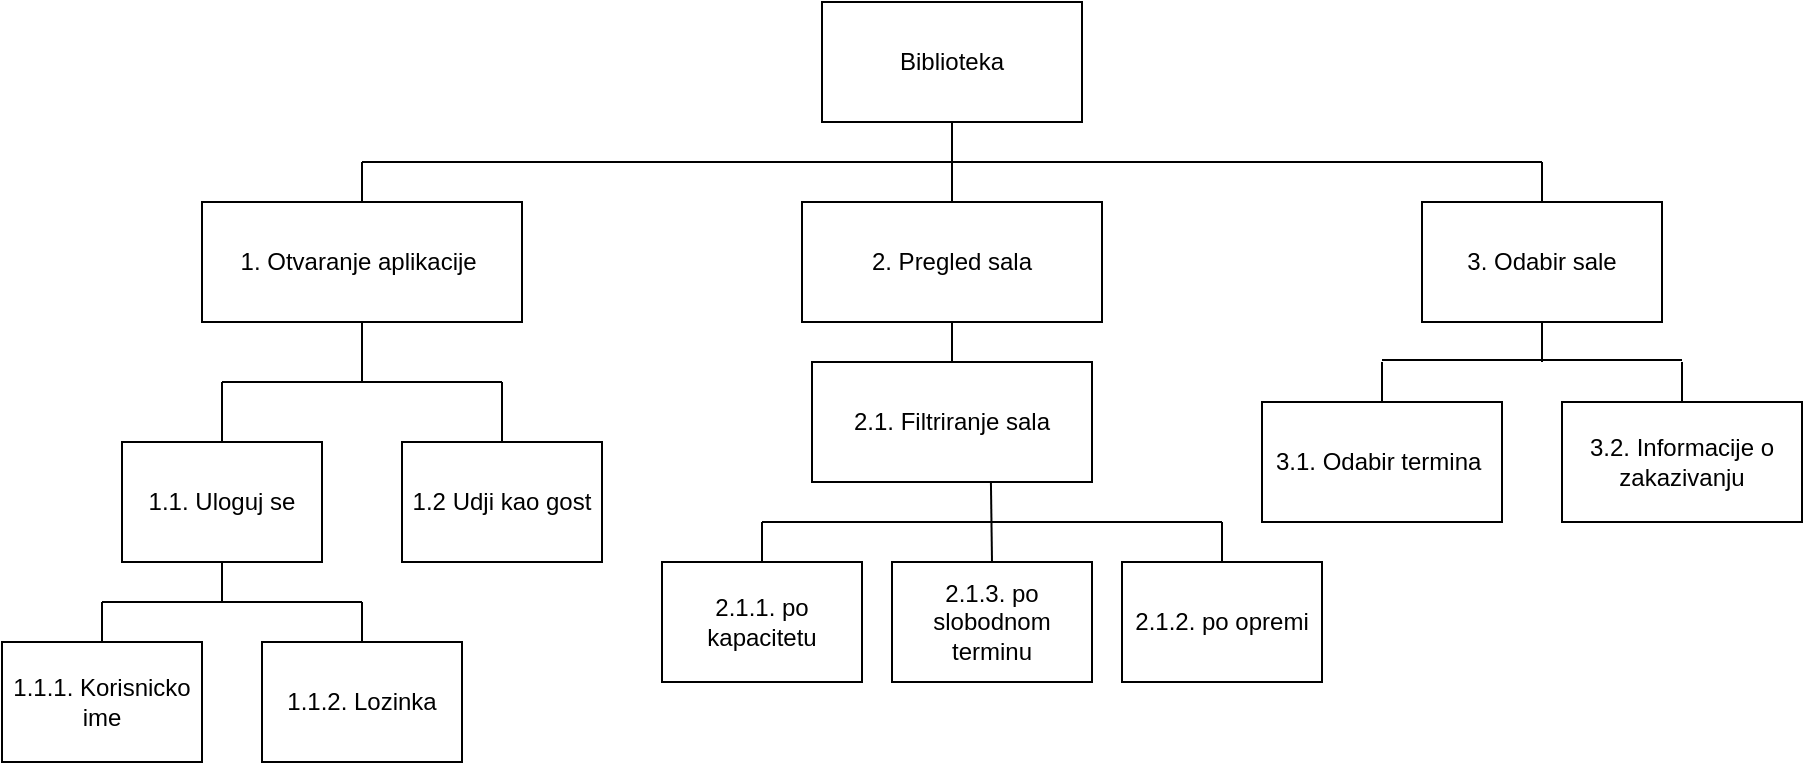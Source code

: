 <mxfile version="24.4.0" type="github">
  <diagram name="Page-1" id="U7GAfAD2ExkuQlrl3PVz">
    <mxGraphModel dx="2085" dy="665" grid="1" gridSize="10" guides="1" tooltips="1" connect="1" arrows="1" fold="1" page="1" pageScale="1" pageWidth="850" pageHeight="1100" math="0" shadow="0">
      <root>
        <mxCell id="0" />
        <mxCell id="1" parent="0" />
        <mxCell id="aHYvO4xs3_9QVpButjU5-1" value="Biblioteka" style="rounded=0;whiteSpace=wrap;html=1;" vertex="1" parent="1">
          <mxGeometry x="350" y="60" width="130" height="60" as="geometry" />
        </mxCell>
        <mxCell id="aHYvO4xs3_9QVpButjU5-2" value="1. Otvaranje aplikacije&amp;nbsp;" style="rounded=0;whiteSpace=wrap;html=1;" vertex="1" parent="1">
          <mxGeometry x="40" y="160" width="160" height="60" as="geometry" />
        </mxCell>
        <mxCell id="aHYvO4xs3_9QVpButjU5-3" value="1.1. Uloguj se" style="rounded=0;whiteSpace=wrap;html=1;" vertex="1" parent="1">
          <mxGeometry y="280" width="100" height="60" as="geometry" />
        </mxCell>
        <mxCell id="aHYvO4xs3_9QVpButjU5-4" value="1.2 Udji kao gost" style="rounded=0;whiteSpace=wrap;html=1;" vertex="1" parent="1">
          <mxGeometry x="140" y="280" width="100" height="60" as="geometry" />
        </mxCell>
        <mxCell id="aHYvO4xs3_9QVpButjU5-5" value="1.1.1. Korisnicko ime" style="rounded=0;whiteSpace=wrap;html=1;" vertex="1" parent="1">
          <mxGeometry x="-60" y="380" width="100" height="60" as="geometry" />
        </mxCell>
        <mxCell id="aHYvO4xs3_9QVpButjU5-6" value="1.1.2. Lozinka" style="rounded=0;whiteSpace=wrap;html=1;" vertex="1" parent="1">
          <mxGeometry x="70" y="380" width="100" height="60" as="geometry" />
        </mxCell>
        <mxCell id="aHYvO4xs3_9QVpButjU5-7" value="2. Pregled sala" style="rounded=0;whiteSpace=wrap;html=1;align=center;" vertex="1" parent="1">
          <mxGeometry x="340" y="160" width="150" height="60" as="geometry" />
        </mxCell>
        <mxCell id="aHYvO4xs3_9QVpButjU5-8" value="2.1. Filtriranje sala" style="rounded=0;whiteSpace=wrap;html=1;" vertex="1" parent="1">
          <mxGeometry x="345" y="240" width="140" height="60" as="geometry" />
        </mxCell>
        <mxCell id="aHYvO4xs3_9QVpButjU5-10" value="2.1.1. po kapacitetu" style="rounded=0;whiteSpace=wrap;html=1;" vertex="1" parent="1">
          <mxGeometry x="270" y="340" width="100" height="60" as="geometry" />
        </mxCell>
        <mxCell id="aHYvO4xs3_9QVpButjU5-11" value="2.1.2. po opremi" style="rounded=0;whiteSpace=wrap;html=1;" vertex="1" parent="1">
          <mxGeometry x="500" y="340" width="100" height="60" as="geometry" />
        </mxCell>
        <mxCell id="aHYvO4xs3_9QVpButjU5-12" value="2.1.3. po slobodnom terminu" style="rounded=0;whiteSpace=wrap;html=1;" vertex="1" parent="1">
          <mxGeometry x="385" y="340" width="100" height="60" as="geometry" />
        </mxCell>
        <mxCell id="aHYvO4xs3_9QVpButjU5-13" value="3. Odabir sale" style="rounded=0;whiteSpace=wrap;html=1;" vertex="1" parent="1">
          <mxGeometry x="650" y="160" width="120" height="60" as="geometry" />
        </mxCell>
        <mxCell id="aHYvO4xs3_9QVpButjU5-14" value="3.1. Odabir termina&amp;nbsp;" style="rounded=0;whiteSpace=wrap;html=1;" vertex="1" parent="1">
          <mxGeometry x="570" y="260" width="120" height="60" as="geometry" />
        </mxCell>
        <mxCell id="aHYvO4xs3_9QVpButjU5-15" value="3.2. Informacije o zakazivanju" style="rounded=0;whiteSpace=wrap;html=1;" vertex="1" parent="1">
          <mxGeometry x="720" y="260" width="120" height="60" as="geometry" />
        </mxCell>
        <mxCell id="aHYvO4xs3_9QVpButjU5-19" value="" style="endArrow=none;html=1;rounded=0;entryX=0.5;entryY=1;entryDx=0;entryDy=0;" edge="1" parent="1" source="aHYvO4xs3_9QVpButjU5-7" target="aHYvO4xs3_9QVpButjU5-1">
          <mxGeometry width="50" height="50" relative="1" as="geometry">
            <mxPoint x="270" y="200" as="sourcePoint" />
            <mxPoint x="320" y="150" as="targetPoint" />
          </mxGeometry>
        </mxCell>
        <mxCell id="aHYvO4xs3_9QVpButjU5-20" value="" style="endArrow=none;html=1;rounded=0;" edge="1" parent="1">
          <mxGeometry width="50" height="50" relative="1" as="geometry">
            <mxPoint x="120" y="140" as="sourcePoint" />
            <mxPoint x="710" y="140" as="targetPoint" />
          </mxGeometry>
        </mxCell>
        <mxCell id="aHYvO4xs3_9QVpButjU5-21" value="" style="endArrow=none;html=1;rounded=0;exitX=0.5;exitY=0;exitDx=0;exitDy=0;" edge="1" parent="1" source="aHYvO4xs3_9QVpButjU5-2">
          <mxGeometry width="50" height="50" relative="1" as="geometry">
            <mxPoint x="310" y="340" as="sourcePoint" />
            <mxPoint x="120" y="140" as="targetPoint" />
          </mxGeometry>
        </mxCell>
        <mxCell id="aHYvO4xs3_9QVpButjU5-22" value="" style="endArrow=none;html=1;rounded=0;exitX=0.5;exitY=0;exitDx=0;exitDy=0;" edge="1" parent="1" source="aHYvO4xs3_9QVpButjU5-13">
          <mxGeometry width="50" height="50" relative="1" as="geometry">
            <mxPoint x="310" y="340" as="sourcePoint" />
            <mxPoint x="710" y="140" as="targetPoint" />
          </mxGeometry>
        </mxCell>
        <mxCell id="aHYvO4xs3_9QVpButjU5-29" value="" style="endArrow=none;html=1;rounded=0;entryX=0.5;entryY=1;entryDx=0;entryDy=0;exitX=0.5;exitY=0;exitDx=0;exitDy=0;" edge="1" parent="1" source="aHYvO4xs3_9QVpButjU5-8" target="aHYvO4xs3_9QVpButjU5-7">
          <mxGeometry width="50" height="50" relative="1" as="geometry">
            <mxPoint x="390" y="310" as="sourcePoint" />
            <mxPoint x="440" y="260" as="targetPoint" />
          </mxGeometry>
        </mxCell>
        <mxCell id="aHYvO4xs3_9QVpButjU5-30" value="" style="endArrow=none;html=1;rounded=0;" edge="1" parent="1">
          <mxGeometry width="50" height="50" relative="1" as="geometry">
            <mxPoint x="320" y="320" as="sourcePoint" />
            <mxPoint x="550" y="320" as="targetPoint" />
          </mxGeometry>
        </mxCell>
        <mxCell id="aHYvO4xs3_9QVpButjU5-32" value="" style="endArrow=none;html=1;rounded=0;exitX=0.5;exitY=0;exitDx=0;exitDy=0;" edge="1" parent="1" source="aHYvO4xs3_9QVpButjU5-10">
          <mxGeometry width="50" height="50" relative="1" as="geometry">
            <mxPoint x="400" y="360" as="sourcePoint" />
            <mxPoint x="320" y="320" as="targetPoint" />
          </mxGeometry>
        </mxCell>
        <mxCell id="aHYvO4xs3_9QVpButjU5-33" value="" style="endArrow=none;html=1;rounded=0;entryX=0.639;entryY=0.997;entryDx=0;entryDy=0;exitX=0.5;exitY=0;exitDx=0;exitDy=0;entryPerimeter=0;" edge="1" parent="1" source="aHYvO4xs3_9QVpButjU5-12" target="aHYvO4xs3_9QVpButjU5-8">
          <mxGeometry width="50" height="50" relative="1" as="geometry">
            <mxPoint x="400" y="360" as="sourcePoint" />
            <mxPoint x="450" y="310" as="targetPoint" />
          </mxGeometry>
        </mxCell>
        <mxCell id="aHYvO4xs3_9QVpButjU5-34" value="" style="endArrow=none;html=1;rounded=0;entryX=0.5;entryY=0;entryDx=0;entryDy=0;" edge="1" parent="1" target="aHYvO4xs3_9QVpButjU5-11">
          <mxGeometry width="50" height="50" relative="1" as="geometry">
            <mxPoint x="550" y="320" as="sourcePoint" />
            <mxPoint x="450" y="310" as="targetPoint" />
          </mxGeometry>
        </mxCell>
        <mxCell id="aHYvO4xs3_9QVpButjU5-35" value="" style="endArrow=none;html=1;rounded=0;" edge="1" parent="1">
          <mxGeometry width="50" height="50" relative="1" as="geometry">
            <mxPoint x="630" y="239.05" as="sourcePoint" />
            <mxPoint x="780" y="239.05" as="targetPoint" />
          </mxGeometry>
        </mxCell>
        <mxCell id="aHYvO4xs3_9QVpButjU5-38" value="" style="endArrow=none;html=1;rounded=0;exitX=0.5;exitY=0;exitDx=0;exitDy=0;" edge="1" parent="1" source="aHYvO4xs3_9QVpButjU5-14">
          <mxGeometry width="50" height="50" relative="1" as="geometry">
            <mxPoint x="470" y="300" as="sourcePoint" />
            <mxPoint x="630" y="240" as="targetPoint" />
          </mxGeometry>
        </mxCell>
        <mxCell id="aHYvO4xs3_9QVpButjU5-39" value="" style="endArrow=none;html=1;rounded=0;exitX=0.5;exitY=0;exitDx=0;exitDy=0;" edge="1" parent="1" source="aHYvO4xs3_9QVpButjU5-15">
          <mxGeometry width="50" height="50" relative="1" as="geometry">
            <mxPoint x="470" y="300" as="sourcePoint" />
            <mxPoint x="780" y="240" as="targetPoint" />
          </mxGeometry>
        </mxCell>
        <mxCell id="aHYvO4xs3_9QVpButjU5-41" value="" style="endArrow=none;html=1;rounded=0;entryX=0.5;entryY=1;entryDx=0;entryDy=0;" edge="1" parent="1" target="aHYvO4xs3_9QVpButjU5-13">
          <mxGeometry width="50" height="50" relative="1" as="geometry">
            <mxPoint x="710" y="240" as="sourcePoint" />
            <mxPoint x="520" y="250" as="targetPoint" />
          </mxGeometry>
        </mxCell>
        <mxCell id="aHYvO4xs3_9QVpButjU5-43" value="" style="endArrow=none;html=1;rounded=0;" edge="1" parent="1">
          <mxGeometry width="50" height="50" relative="1" as="geometry">
            <mxPoint x="50" y="250" as="sourcePoint" />
            <mxPoint x="190" y="250" as="targetPoint" />
          </mxGeometry>
        </mxCell>
        <mxCell id="aHYvO4xs3_9QVpButjU5-44" value="" style="endArrow=none;html=1;rounded=0;entryX=0.5;entryY=1;entryDx=0;entryDy=0;" edge="1" parent="1" target="aHYvO4xs3_9QVpButjU5-2">
          <mxGeometry width="50" height="50" relative="1" as="geometry">
            <mxPoint x="120" y="250" as="sourcePoint" />
            <mxPoint x="500" y="360" as="targetPoint" />
          </mxGeometry>
        </mxCell>
        <mxCell id="aHYvO4xs3_9QVpButjU5-45" value="" style="endArrow=none;html=1;rounded=0;exitX=0.5;exitY=0;exitDx=0;exitDy=0;" edge="1" parent="1" source="aHYvO4xs3_9QVpButjU5-3">
          <mxGeometry width="50" height="50" relative="1" as="geometry">
            <mxPoint x="450" y="410" as="sourcePoint" />
            <mxPoint x="50" y="250" as="targetPoint" />
          </mxGeometry>
        </mxCell>
        <mxCell id="aHYvO4xs3_9QVpButjU5-46" value="" style="endArrow=none;html=1;rounded=0;entryX=0.5;entryY=0;entryDx=0;entryDy=0;" edge="1" parent="1" target="aHYvO4xs3_9QVpButjU5-4">
          <mxGeometry width="50" height="50" relative="1" as="geometry">
            <mxPoint x="190" y="250" as="sourcePoint" />
            <mxPoint x="500" y="360" as="targetPoint" />
          </mxGeometry>
        </mxCell>
        <mxCell id="aHYvO4xs3_9QVpButjU5-47" value="" style="endArrow=none;html=1;rounded=0;" edge="1" parent="1">
          <mxGeometry width="50" height="50" relative="1" as="geometry">
            <mxPoint x="120" y="360" as="sourcePoint" />
            <mxPoint x="-10" y="360" as="targetPoint" />
          </mxGeometry>
        </mxCell>
        <mxCell id="aHYvO4xs3_9QVpButjU5-48" value="" style="endArrow=none;html=1;rounded=0;exitX=0.5;exitY=0;exitDx=0;exitDy=0;" edge="1" parent="1" source="aHYvO4xs3_9QVpButjU5-5">
          <mxGeometry width="50" height="50" relative="1" as="geometry">
            <mxPoint x="400" y="410" as="sourcePoint" />
            <mxPoint x="-10" y="360" as="targetPoint" />
          </mxGeometry>
        </mxCell>
        <mxCell id="aHYvO4xs3_9QVpButjU5-49" value="" style="endArrow=none;html=1;rounded=0;entryX=0.5;entryY=0;entryDx=0;entryDy=0;" edge="1" parent="1" target="aHYvO4xs3_9QVpButjU5-6">
          <mxGeometry width="50" height="50" relative="1" as="geometry">
            <mxPoint x="120" y="360" as="sourcePoint" />
            <mxPoint x="450" y="360" as="targetPoint" />
          </mxGeometry>
        </mxCell>
        <mxCell id="aHYvO4xs3_9QVpButjU5-51" value="" style="endArrow=none;html=1;rounded=0;entryX=0.5;entryY=1;entryDx=0;entryDy=0;" edge="1" parent="1" target="aHYvO4xs3_9QVpButjU5-3">
          <mxGeometry width="50" height="50" relative="1" as="geometry">
            <mxPoint x="50" y="360" as="sourcePoint" />
            <mxPoint x="250" y="420" as="targetPoint" />
          </mxGeometry>
        </mxCell>
      </root>
    </mxGraphModel>
  </diagram>
</mxfile>
